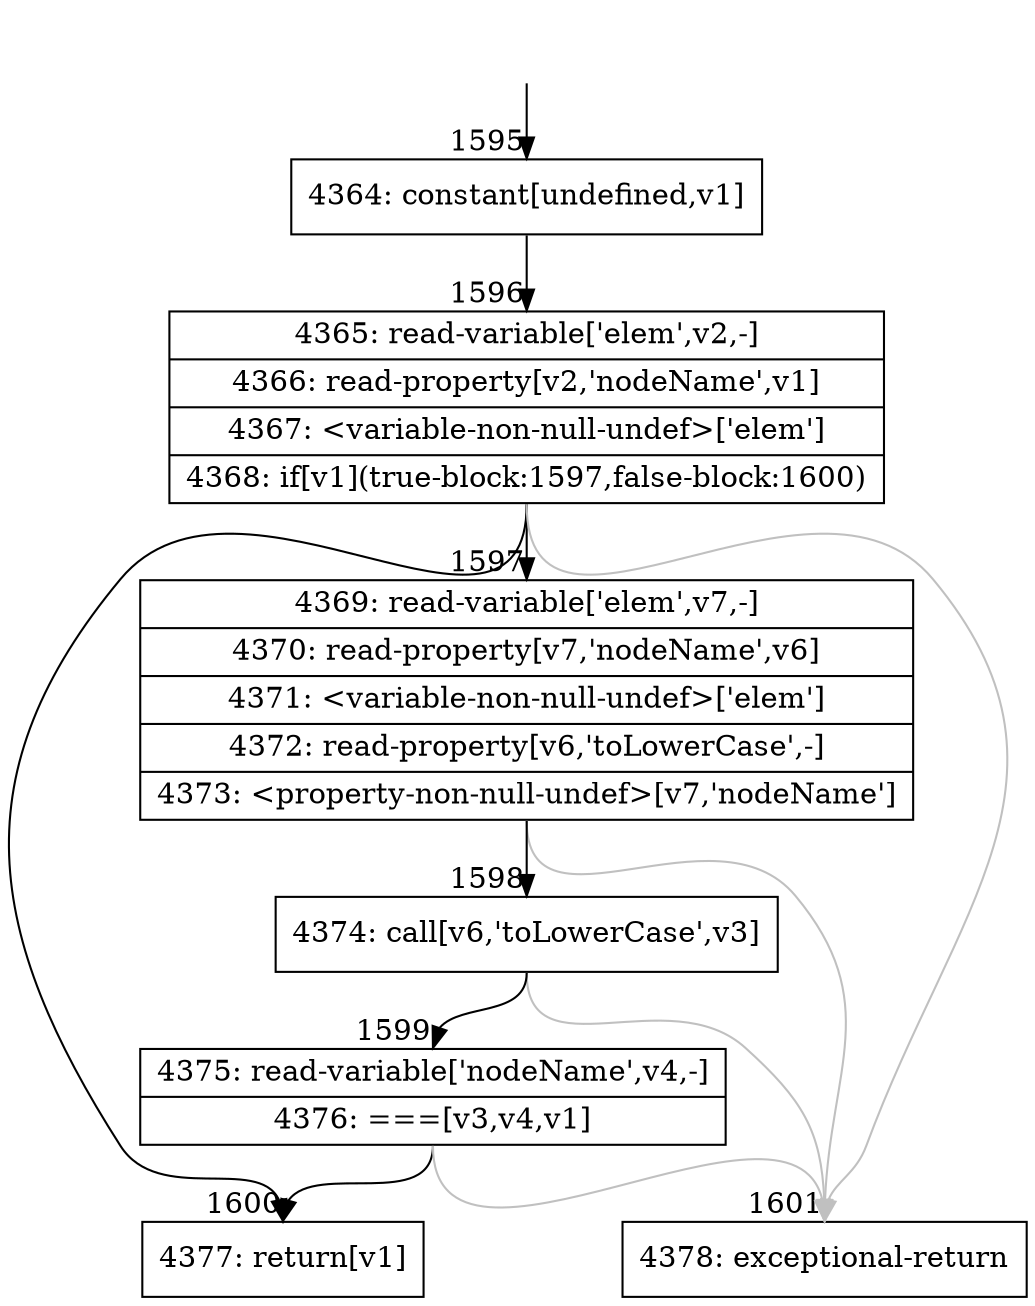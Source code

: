 digraph {
rankdir="TD"
BB_entry110[shape=none,label=""];
BB_entry110 -> BB1595 [tailport=s, headport=n, headlabel="    1595"]
BB1595 [shape=record label="{4364: constant[undefined,v1]}" ] 
BB1595 -> BB1596 [tailport=s, headport=n, headlabel="      1596"]
BB1596 [shape=record label="{4365: read-variable['elem',v2,-]|4366: read-property[v2,'nodeName',v1]|4367: \<variable-non-null-undef\>['elem']|4368: if[v1](true-block:1597,false-block:1600)}" ] 
BB1596 -> BB1600 [tailport=s, headport=n, headlabel="      1600"]
BB1596 -> BB1597 [tailport=s, headport=n, headlabel="      1597"]
BB1596 -> BB1601 [tailport=s, headport=n, color=gray, headlabel="      1601"]
BB1597 [shape=record label="{4369: read-variable['elem',v7,-]|4370: read-property[v7,'nodeName',v6]|4371: \<variable-non-null-undef\>['elem']|4372: read-property[v6,'toLowerCase',-]|4373: \<property-non-null-undef\>[v7,'nodeName']}" ] 
BB1597 -> BB1598 [tailport=s, headport=n, headlabel="      1598"]
BB1597 -> BB1601 [tailport=s, headport=n, color=gray]
BB1598 [shape=record label="{4374: call[v6,'toLowerCase',v3]}" ] 
BB1598 -> BB1599 [tailport=s, headport=n, headlabel="      1599"]
BB1598 -> BB1601 [tailport=s, headport=n, color=gray]
BB1599 [shape=record label="{4375: read-variable['nodeName',v4,-]|4376: ===[v3,v4,v1]}" ] 
BB1599 -> BB1600 [tailport=s, headport=n]
BB1599 -> BB1601 [tailport=s, headport=n, color=gray]
BB1600 [shape=record label="{4377: return[v1]}" ] 
BB1601 [shape=record label="{4378: exceptional-return}" ] 
}
